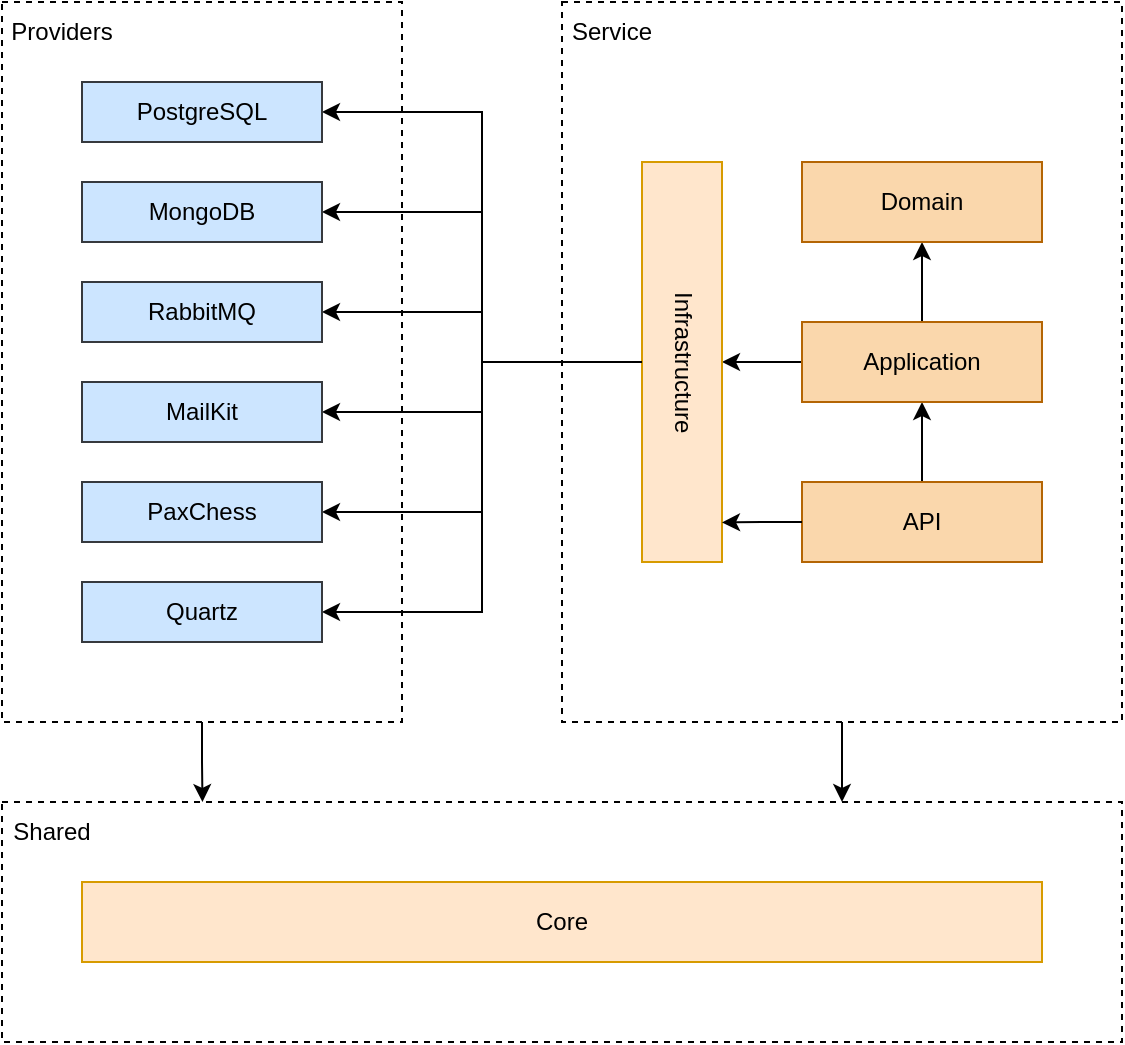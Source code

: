 <mxfile version="27.0.9">
  <diagram name="Strona-1" id="B7fbkg1D3xrfu2yz_BCO">
    <mxGraphModel dx="983" dy="586" grid="1" gridSize="10" guides="1" tooltips="1" connect="1" arrows="1" fold="1" page="1" pageScale="1" pageWidth="827" pageHeight="1169" math="0" shadow="0">
      <root>
        <mxCell id="0" />
        <mxCell id="1" parent="0" />
        <mxCell id="XRNj7C76H1mvE_7QBpQn-37" value="" style="rounded=0;whiteSpace=wrap;html=1;dashed=1;" vertex="1" parent="1">
          <mxGeometry x="120" y="600" width="560" height="120" as="geometry" />
        </mxCell>
        <mxCell id="XRNj7C76H1mvE_7QBpQn-41" style="edgeStyle=orthogonalEdgeStyle;rounded=0;orthogonalLoop=1;jettySize=auto;html=1;exitX=0.5;exitY=1;exitDx=0;exitDy=0;entryX=0.75;entryY=0;entryDx=0;entryDy=0;" edge="1" parent="1" source="XRNj7C76H1mvE_7QBpQn-35" target="XRNj7C76H1mvE_7QBpQn-37">
          <mxGeometry relative="1" as="geometry" />
        </mxCell>
        <mxCell id="XRNj7C76H1mvE_7QBpQn-35" value="" style="rounded=0;whiteSpace=wrap;html=1;dashed=1;" vertex="1" parent="1">
          <mxGeometry x="400" y="200" width="280" height="360" as="geometry" />
        </mxCell>
        <mxCell id="XRNj7C76H1mvE_7QBpQn-33" value="" style="rounded=0;whiteSpace=wrap;html=1;dashed=1;" vertex="1" parent="1">
          <mxGeometry x="120" y="200" width="200" height="360" as="geometry" />
        </mxCell>
        <mxCell id="XRNj7C76H1mvE_7QBpQn-31" style="edgeStyle=orthogonalEdgeStyle;rounded=0;orthogonalLoop=1;jettySize=auto;html=1;exitX=0.5;exitY=0;exitDx=0;exitDy=0;entryX=0.5;entryY=1;entryDx=0;entryDy=0;" edge="1" parent="1" source="XRNj7C76H1mvE_7QBpQn-1" target="XRNj7C76H1mvE_7QBpQn-2">
          <mxGeometry relative="1" as="geometry" />
        </mxCell>
        <mxCell id="XRNj7C76H1mvE_7QBpQn-1" value="API" style="rounded=0;whiteSpace=wrap;html=1;fillColor=#fad7ac;strokeColor=#b46504;" vertex="1" parent="1">
          <mxGeometry x="520" y="440" width="120" height="40" as="geometry" />
        </mxCell>
        <mxCell id="XRNj7C76H1mvE_7QBpQn-22" style="edgeStyle=orthogonalEdgeStyle;rounded=0;orthogonalLoop=1;jettySize=auto;html=1;exitX=0;exitY=0.5;exitDx=0;exitDy=0;entryX=1;entryY=0.5;entryDx=0;entryDy=0;" edge="1" parent="1" source="XRNj7C76H1mvE_7QBpQn-2" target="XRNj7C76H1mvE_7QBpQn-4">
          <mxGeometry relative="1" as="geometry" />
        </mxCell>
        <mxCell id="XRNj7C76H1mvE_7QBpQn-32" style="edgeStyle=orthogonalEdgeStyle;rounded=0;orthogonalLoop=1;jettySize=auto;html=1;exitX=0.5;exitY=0;exitDx=0;exitDy=0;entryX=0.5;entryY=1;entryDx=0;entryDy=0;" edge="1" parent="1" source="XRNj7C76H1mvE_7QBpQn-2" target="XRNj7C76H1mvE_7QBpQn-3">
          <mxGeometry relative="1" as="geometry" />
        </mxCell>
        <mxCell id="XRNj7C76H1mvE_7QBpQn-2" value="Application" style="rounded=0;whiteSpace=wrap;html=1;fillColor=#fad7ac;strokeColor=#b46504;" vertex="1" parent="1">
          <mxGeometry x="520" y="360" width="120" height="40" as="geometry" />
        </mxCell>
        <mxCell id="XRNj7C76H1mvE_7QBpQn-3" value="Domain" style="rounded=0;whiteSpace=wrap;html=1;fillColor=#fad7ac;strokeColor=#b46504;" vertex="1" parent="1">
          <mxGeometry x="520" y="280" width="120" height="40" as="geometry" />
        </mxCell>
        <mxCell id="XRNj7C76H1mvE_7QBpQn-4" value="Infrastructure" style="rounded=0;whiteSpace=wrap;html=1;textDirection=vertical-lr;fillColor=#ffe6cc;strokeColor=#d79b00;" vertex="1" parent="1">
          <mxGeometry x="440" y="280" width="40" height="200" as="geometry" />
        </mxCell>
        <mxCell id="XRNj7C76H1mvE_7QBpQn-5" value="Core" style="rounded=0;whiteSpace=wrap;html=1;fillColor=#ffe6cc;strokeColor=#d79b00;" vertex="1" parent="1">
          <mxGeometry x="160" y="640" width="480" height="40" as="geometry" />
        </mxCell>
        <mxCell id="XRNj7C76H1mvE_7QBpQn-25" style="edgeStyle=orthogonalEdgeStyle;rounded=0;orthogonalLoop=1;jettySize=auto;html=1;exitX=0;exitY=0.5;exitDx=0;exitDy=0;entryX=1;entryY=0.5;entryDx=0;entryDy=0;" edge="1" parent="1" source="XRNj7C76H1mvE_7QBpQn-4" target="XRNj7C76H1mvE_7QBpQn-6">
          <mxGeometry relative="1" as="geometry" />
        </mxCell>
        <mxCell id="XRNj7C76H1mvE_7QBpQn-6" value="PaxChess" style="rounded=0;whiteSpace=wrap;html=1;fillColor=#cce5ff;strokeColor=#36393d;" vertex="1" parent="1">
          <mxGeometry x="160" y="440" width="120" height="30" as="geometry" />
        </mxCell>
        <mxCell id="XRNj7C76H1mvE_7QBpQn-29" style="edgeStyle=orthogonalEdgeStyle;rounded=0;orthogonalLoop=1;jettySize=auto;html=1;exitX=0;exitY=0.5;exitDx=0;exitDy=0;entryX=1;entryY=0.5;entryDx=0;entryDy=0;" edge="1" parent="1" source="XRNj7C76H1mvE_7QBpQn-4" target="XRNj7C76H1mvE_7QBpQn-7">
          <mxGeometry relative="1" as="geometry" />
        </mxCell>
        <mxCell id="XRNj7C76H1mvE_7QBpQn-7" value="PostgreSQL" style="rounded=0;whiteSpace=wrap;html=1;fillColor=#cce5ff;strokeColor=#36393d;" vertex="1" parent="1">
          <mxGeometry x="160" y="240" width="120" height="30" as="geometry" />
        </mxCell>
        <mxCell id="XRNj7C76H1mvE_7QBpQn-28" style="edgeStyle=orthogonalEdgeStyle;rounded=0;orthogonalLoop=1;jettySize=auto;html=1;exitX=0;exitY=0.5;exitDx=0;exitDy=0;entryX=1;entryY=0.5;entryDx=0;entryDy=0;" edge="1" parent="1" source="XRNj7C76H1mvE_7QBpQn-4" target="XRNj7C76H1mvE_7QBpQn-8">
          <mxGeometry relative="1" as="geometry" />
        </mxCell>
        <mxCell id="XRNj7C76H1mvE_7QBpQn-8" value="MongoDB" style="rounded=0;whiteSpace=wrap;html=1;fillColor=#cce5ff;strokeColor=#36393d;" vertex="1" parent="1">
          <mxGeometry x="160" y="290" width="120" height="30" as="geometry" />
        </mxCell>
        <mxCell id="XRNj7C76H1mvE_7QBpQn-30" style="edgeStyle=orthogonalEdgeStyle;rounded=0;orthogonalLoop=1;jettySize=auto;html=1;exitX=0;exitY=0.5;exitDx=0;exitDy=0;entryX=1;entryY=0.5;entryDx=0;entryDy=0;" edge="1" parent="1" source="XRNj7C76H1mvE_7QBpQn-4" target="XRNj7C76H1mvE_7QBpQn-9">
          <mxGeometry relative="1" as="geometry" />
        </mxCell>
        <mxCell id="XRNj7C76H1mvE_7QBpQn-9" value="MailKit" style="rounded=0;whiteSpace=wrap;html=1;fillColor=#cce5ff;strokeColor=#36393d;" vertex="1" parent="1">
          <mxGeometry x="160" y="390" width="120" height="30" as="geometry" />
        </mxCell>
        <mxCell id="XRNj7C76H1mvE_7QBpQn-27" style="edgeStyle=orthogonalEdgeStyle;rounded=0;orthogonalLoop=1;jettySize=auto;html=1;exitX=0;exitY=0.5;exitDx=0;exitDy=0;entryX=1;entryY=0.5;entryDx=0;entryDy=0;" edge="1" parent="1" source="XRNj7C76H1mvE_7QBpQn-4" target="XRNj7C76H1mvE_7QBpQn-10">
          <mxGeometry relative="1" as="geometry" />
        </mxCell>
        <mxCell id="XRNj7C76H1mvE_7QBpQn-10" value="RabbitMQ" style="rounded=0;whiteSpace=wrap;html=1;fillColor=#cce5ff;strokeColor=#36393d;" vertex="1" parent="1">
          <mxGeometry x="160" y="340" width="120" height="30" as="geometry" />
        </mxCell>
        <mxCell id="XRNj7C76H1mvE_7QBpQn-23" style="edgeStyle=orthogonalEdgeStyle;rounded=0;orthogonalLoop=1;jettySize=auto;html=1;exitX=0;exitY=0.5;exitDx=0;exitDy=0;entryX=1;entryY=0.5;entryDx=0;entryDy=0;" edge="1" parent="1" source="XRNj7C76H1mvE_7QBpQn-4" target="XRNj7C76H1mvE_7QBpQn-11">
          <mxGeometry relative="1" as="geometry" />
        </mxCell>
        <mxCell id="XRNj7C76H1mvE_7QBpQn-11" value="Quartz" style="rounded=0;whiteSpace=wrap;html=1;fillColor=#cce5ff;strokeColor=#36393d;" vertex="1" parent="1">
          <mxGeometry x="160" y="490" width="120" height="30" as="geometry" />
        </mxCell>
        <mxCell id="XRNj7C76H1mvE_7QBpQn-20" style="edgeStyle=orthogonalEdgeStyle;rounded=0;orthogonalLoop=1;jettySize=auto;html=1;exitX=0;exitY=0.5;exitDx=0;exitDy=0;entryX=1;entryY=0.901;entryDx=0;entryDy=0;entryPerimeter=0;" edge="1" parent="1" source="XRNj7C76H1mvE_7QBpQn-1" target="XRNj7C76H1mvE_7QBpQn-4">
          <mxGeometry relative="1" as="geometry" />
        </mxCell>
        <mxCell id="XRNj7C76H1mvE_7QBpQn-34" value="Providers" style="text;html=1;align=center;verticalAlign=middle;whiteSpace=wrap;rounded=0;" vertex="1" parent="1">
          <mxGeometry x="120" y="200" width="60" height="30" as="geometry" />
        </mxCell>
        <mxCell id="XRNj7C76H1mvE_7QBpQn-36" value="Service" style="text;html=1;align=center;verticalAlign=middle;whiteSpace=wrap;rounded=0;" vertex="1" parent="1">
          <mxGeometry x="400" y="200" width="50" height="30" as="geometry" />
        </mxCell>
        <mxCell id="XRNj7C76H1mvE_7QBpQn-39" value="Shared" style="text;html=1;align=center;verticalAlign=middle;whiteSpace=wrap;rounded=0;" vertex="1" parent="1">
          <mxGeometry x="120" y="600" width="50" height="30" as="geometry" />
        </mxCell>
        <mxCell id="XRNj7C76H1mvE_7QBpQn-40" style="edgeStyle=orthogonalEdgeStyle;rounded=0;orthogonalLoop=1;jettySize=auto;html=1;exitX=0.5;exitY=1;exitDx=0;exitDy=0;entryX=0.179;entryY=0;entryDx=0;entryDy=0;entryPerimeter=0;" edge="1" parent="1" source="XRNj7C76H1mvE_7QBpQn-33" target="XRNj7C76H1mvE_7QBpQn-37">
          <mxGeometry relative="1" as="geometry" />
        </mxCell>
      </root>
    </mxGraphModel>
  </diagram>
</mxfile>
